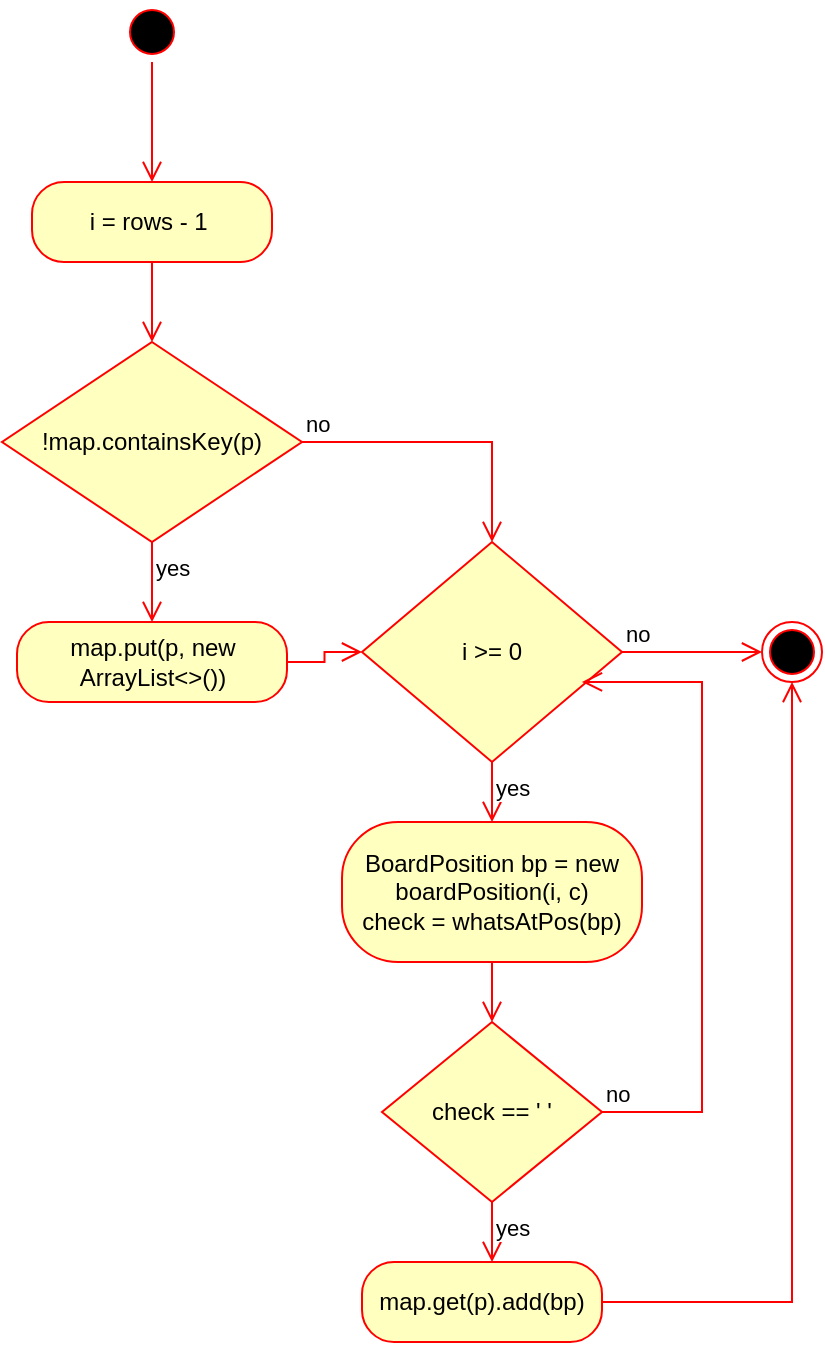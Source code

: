 <mxfile version="17.1.0" type="device"><diagram id="2EMWOJkgyUW2c4-HPcTM" name="Page-1"><mxGraphModel dx="780" dy="1112" grid="1" gridSize="10" guides="1" tooltips="1" connect="1" arrows="1" fold="1" page="1" pageScale="1" pageWidth="850" pageHeight="1100" math="0" shadow="0"><root><mxCell id="0"/><mxCell id="1" parent="0"/><mxCell id="C1ie4SX010BKmanJIIhS-1" value="" style="ellipse;html=1;shape=startState;fillColor=#000000;strokeColor=#ff0000;" vertex="1" parent="1"><mxGeometry x="360" y="160" width="30" height="30" as="geometry"/></mxCell><mxCell id="C1ie4SX010BKmanJIIhS-2" value="" style="edgeStyle=orthogonalEdgeStyle;html=1;verticalAlign=bottom;endArrow=open;endSize=8;strokeColor=#ff0000;rounded=0;" edge="1" source="C1ie4SX010BKmanJIIhS-1" parent="1"><mxGeometry relative="1" as="geometry"><mxPoint x="375" y="250" as="targetPoint"/></mxGeometry></mxCell><mxCell id="C1ie4SX010BKmanJIIhS-5" value="!map.containsKey(p)" style="rhombus;whiteSpace=wrap;html=1;fillColor=#ffffc0;strokeColor=#ff0000;" vertex="1" parent="1"><mxGeometry x="300" y="330" width="150" height="100" as="geometry"/></mxCell><mxCell id="C1ie4SX010BKmanJIIhS-6" value="no" style="edgeStyle=orthogonalEdgeStyle;html=1;align=left;verticalAlign=bottom;endArrow=open;endSize=8;strokeColor=#ff0000;rounded=0;entryX=0.5;entryY=0;entryDx=0;entryDy=0;" edge="1" source="C1ie4SX010BKmanJIIhS-5" parent="1" target="C1ie4SX010BKmanJIIhS-10"><mxGeometry x="-1" relative="1" as="geometry"><mxPoint x="490" y="380" as="targetPoint"/></mxGeometry></mxCell><mxCell id="C1ie4SX010BKmanJIIhS-7" value="yes" style="edgeStyle=orthogonalEdgeStyle;html=1;align=left;verticalAlign=top;endArrow=open;endSize=8;strokeColor=#ff0000;rounded=0;" edge="1" source="C1ie4SX010BKmanJIIhS-5" parent="1"><mxGeometry x="-1" relative="1" as="geometry"><mxPoint x="375" y="470" as="targetPoint"/></mxGeometry></mxCell><mxCell id="C1ie4SX010BKmanJIIhS-8" value="map.put(p, new ArrayList&amp;lt;&amp;gt;())" style="rounded=1;whiteSpace=wrap;html=1;arcSize=40;fontColor=#000000;fillColor=#ffffc0;strokeColor=#ff0000;" vertex="1" parent="1"><mxGeometry x="307.5" y="470" width="135" height="40" as="geometry"/></mxCell><mxCell id="C1ie4SX010BKmanJIIhS-9" value="" style="edgeStyle=orthogonalEdgeStyle;html=1;verticalAlign=bottom;endArrow=open;endSize=8;strokeColor=#ff0000;rounded=0;" edge="1" source="C1ie4SX010BKmanJIIhS-8" parent="1" target="C1ie4SX010BKmanJIIhS-10"><mxGeometry relative="1" as="geometry"><mxPoint x="375" y="550" as="targetPoint"/></mxGeometry></mxCell><mxCell id="C1ie4SX010BKmanJIIhS-10" value="i &amp;gt;= 0" style="rhombus;whiteSpace=wrap;html=1;fillColor=#ffffc0;strokeColor=#ff0000;" vertex="1" parent="1"><mxGeometry x="480" y="430" width="130" height="110" as="geometry"/></mxCell><mxCell id="C1ie4SX010BKmanJIIhS-11" value="no" style="edgeStyle=orthogonalEdgeStyle;html=1;align=left;verticalAlign=bottom;endArrow=open;endSize=8;strokeColor=#ff0000;rounded=0;entryX=0;entryY=0.5;entryDx=0;entryDy=0;" edge="1" source="C1ie4SX010BKmanJIIhS-10" parent="1" target="C1ie4SX010BKmanJIIhS-17"><mxGeometry x="-1" relative="1" as="geometry"><mxPoint x="650" y="485" as="targetPoint"/></mxGeometry></mxCell><mxCell id="C1ie4SX010BKmanJIIhS-12" value="yes" style="edgeStyle=orthogonalEdgeStyle;html=1;align=left;verticalAlign=top;endArrow=open;endSize=8;strokeColor=#ff0000;rounded=0;" edge="1" source="C1ie4SX010BKmanJIIhS-10" parent="1"><mxGeometry x="-1" relative="1" as="geometry"><mxPoint x="545" y="570" as="targetPoint"/></mxGeometry></mxCell><mxCell id="C1ie4SX010BKmanJIIhS-13" value="i = rows - 1&amp;nbsp;" style="rounded=1;whiteSpace=wrap;html=1;arcSize=40;fontColor=#000000;fillColor=#ffffc0;strokeColor=#ff0000;" vertex="1" parent="1"><mxGeometry x="315" y="250" width="120" height="40" as="geometry"/></mxCell><mxCell id="C1ie4SX010BKmanJIIhS-14" value="" style="edgeStyle=orthogonalEdgeStyle;html=1;verticalAlign=bottom;endArrow=open;endSize=8;strokeColor=#ff0000;rounded=0;entryX=0.5;entryY=0;entryDx=0;entryDy=0;" edge="1" source="C1ie4SX010BKmanJIIhS-13" parent="1" target="C1ie4SX010BKmanJIIhS-5"><mxGeometry relative="1" as="geometry"><mxPoint x="375" y="350" as="targetPoint"/></mxGeometry></mxCell><mxCell id="C1ie4SX010BKmanJIIhS-15" value="BoardPosition bp = new boardPosition(i, c)&lt;br&gt;check = whatsAtPos(bp)" style="rounded=1;whiteSpace=wrap;html=1;arcSize=40;fontColor=#000000;fillColor=#ffffc0;strokeColor=#ff0000;" vertex="1" parent="1"><mxGeometry x="470" y="570" width="150" height="70" as="geometry"/></mxCell><mxCell id="C1ie4SX010BKmanJIIhS-16" value="" style="edgeStyle=orthogonalEdgeStyle;html=1;verticalAlign=bottom;endArrow=open;endSize=8;strokeColor=#ff0000;rounded=0;" edge="1" source="C1ie4SX010BKmanJIIhS-15" parent="1"><mxGeometry relative="1" as="geometry"><mxPoint x="545" y="670" as="targetPoint"/></mxGeometry></mxCell><mxCell id="C1ie4SX010BKmanJIIhS-17" value="" style="ellipse;html=1;shape=endState;fillColor=#000000;strokeColor=#ff0000;" vertex="1" parent="1"><mxGeometry x="680" y="470" width="30" height="30" as="geometry"/></mxCell><mxCell id="C1ie4SX010BKmanJIIhS-18" value="check == ' '" style="rhombus;whiteSpace=wrap;html=1;fillColor=#ffffc0;strokeColor=#ff0000;" vertex="1" parent="1"><mxGeometry x="490" y="670" width="110" height="90" as="geometry"/></mxCell><mxCell id="C1ie4SX010BKmanJIIhS-19" value="no" style="edgeStyle=orthogonalEdgeStyle;html=1;align=left;verticalAlign=bottom;endArrow=open;endSize=8;strokeColor=#ff0000;rounded=0;entryX=0.846;entryY=0.636;entryDx=0;entryDy=0;entryPerimeter=0;" edge="1" source="C1ie4SX010BKmanJIIhS-18" parent="1" target="C1ie4SX010BKmanJIIhS-10"><mxGeometry x="-1" relative="1" as="geometry"><mxPoint x="660" y="715" as="targetPoint"/><Array as="points"><mxPoint x="650" y="715"/><mxPoint x="650" y="500"/></Array></mxGeometry></mxCell><mxCell id="C1ie4SX010BKmanJIIhS-20" value="yes" style="edgeStyle=orthogonalEdgeStyle;html=1;align=left;verticalAlign=top;endArrow=open;endSize=8;strokeColor=#ff0000;rounded=0;" edge="1" source="C1ie4SX010BKmanJIIhS-18" parent="1"><mxGeometry x="-1" relative="1" as="geometry"><mxPoint x="545" y="790" as="targetPoint"/></mxGeometry></mxCell><mxCell id="C1ie4SX010BKmanJIIhS-22" value="map.get(p).add(bp)" style="rounded=1;whiteSpace=wrap;html=1;arcSize=40;fontColor=#000000;fillColor=#ffffc0;strokeColor=#ff0000;" vertex="1" parent="1"><mxGeometry x="480" y="790" width="120" height="40" as="geometry"/></mxCell><mxCell id="C1ie4SX010BKmanJIIhS-23" value="" style="edgeStyle=orthogonalEdgeStyle;html=1;verticalAlign=bottom;endArrow=open;endSize=8;strokeColor=#ff0000;rounded=0;entryX=0.5;entryY=1;entryDx=0;entryDy=0;" edge="1" source="C1ie4SX010BKmanJIIhS-22" parent="1" target="C1ie4SX010BKmanJIIhS-17"><mxGeometry relative="1" as="geometry"><mxPoint x="540" y="890" as="targetPoint"/></mxGeometry></mxCell></root></mxGraphModel></diagram></mxfile>